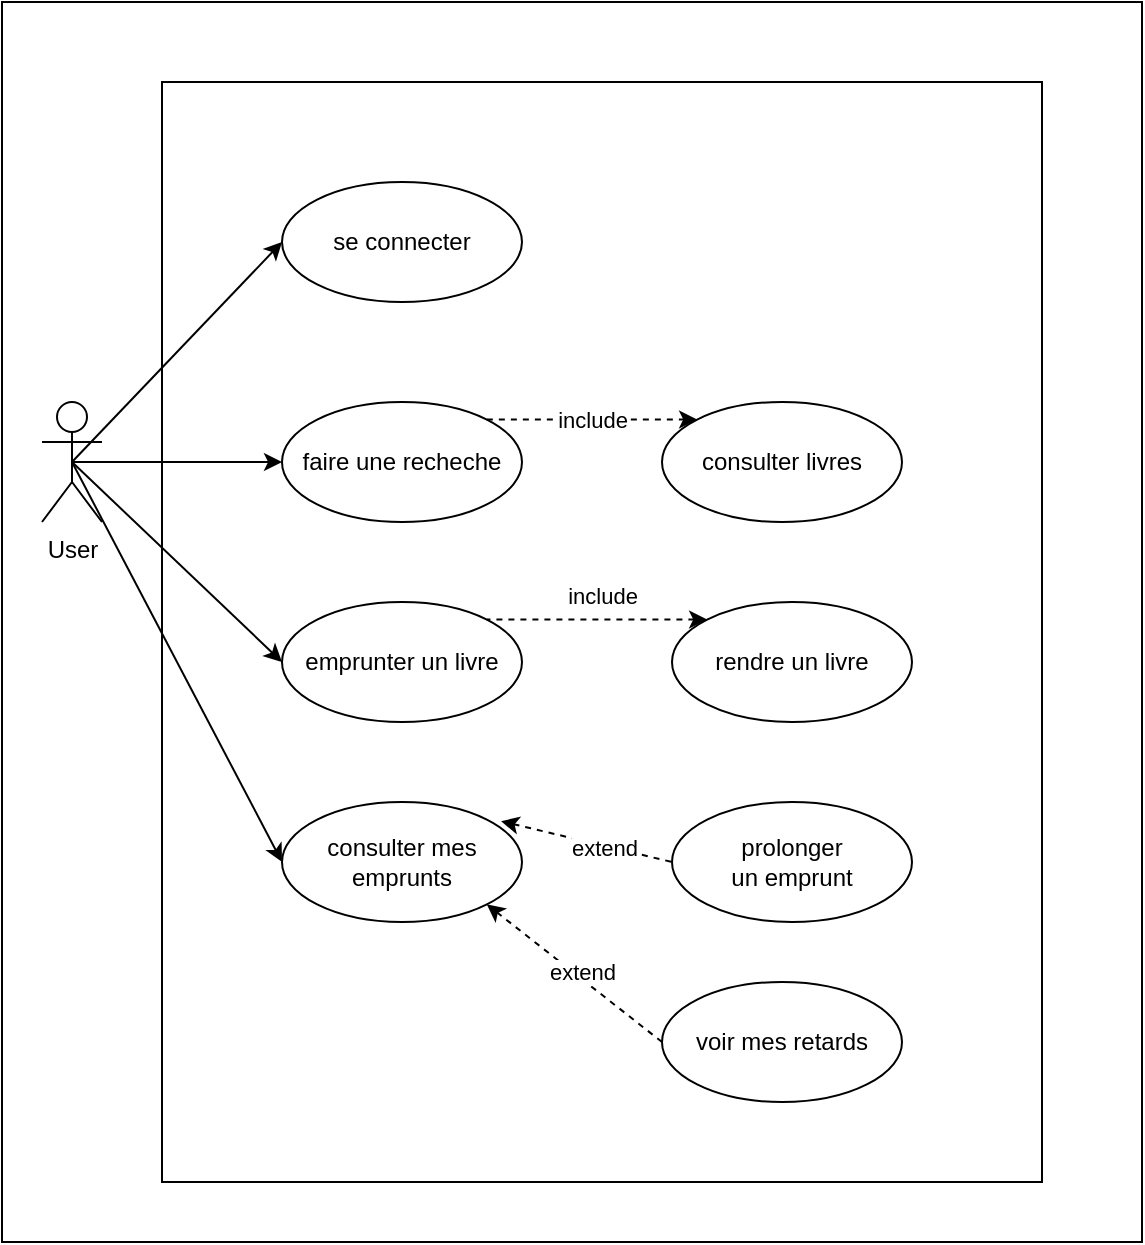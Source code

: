 <mxfile pages="3">
    <diagram id="Wl4qulSHE2KzQboeC3-v" name="use_cases_user">
        <mxGraphModel dx="1482" dy="907" grid="1" gridSize="10" guides="1" tooltips="1" connect="1" arrows="1" fold="1" page="1" pageScale="1" pageWidth="850" pageHeight="1100" math="0" shadow="0">
            <root>
                <mxCell id="0"/>
                <mxCell id="1" parent="0"/>
                <mxCell id="4J8BJNrxtRhoFNBsM2rI-1" value="" style="rounded=0;whiteSpace=wrap;html=1;" parent="1" vertex="1">
                    <mxGeometry x="30" y="20" width="570" height="620" as="geometry"/>
                </mxCell>
                <mxCell id="LdzVatGwYnMP8f3G-WIb-1" value="" style="rounded=0;whiteSpace=wrap;html=1;" parent="1" vertex="1">
                    <mxGeometry x="110" y="60" width="440" height="550" as="geometry"/>
                </mxCell>
                <mxCell id="8nafHXj3Q9hOZ4fB2ylQ-1" value="User" style="shape=umlActor;verticalLabelPosition=bottom;verticalAlign=top;html=1;outlineConnect=0;" parent="1" vertex="1">
                    <mxGeometry x="50" y="220" width="30" height="60" as="geometry"/>
                </mxCell>
                <mxCell id="8nafHXj3Q9hOZ4fB2ylQ-3" value="se connecter" style="ellipse;whiteSpace=wrap;html=1;" parent="1" vertex="1">
                    <mxGeometry x="170" y="110" width="120" height="60" as="geometry"/>
                </mxCell>
                <mxCell id="8nafHXj3Q9hOZ4fB2ylQ-4" value="faire une recheche" style="ellipse;whiteSpace=wrap;html=1;" parent="1" vertex="1">
                    <mxGeometry x="170" y="220" width="120" height="60" as="geometry"/>
                </mxCell>
                <mxCell id="8nafHXj3Q9hOZ4fB2ylQ-5" value="rendre un livre" style="ellipse;whiteSpace=wrap;html=1;" parent="1" vertex="1">
                    <mxGeometry x="365" y="320" width="120" height="60" as="geometry"/>
                </mxCell>
                <mxCell id="8nafHXj3Q9hOZ4fB2ylQ-6" value="emprunter un livre" style="ellipse;whiteSpace=wrap;html=1;" parent="1" vertex="1">
                    <mxGeometry x="170" y="320" width="120" height="60" as="geometry"/>
                </mxCell>
                <mxCell id="8nafHXj3Q9hOZ4fB2ylQ-7" value="voir mes retards" style="ellipse;whiteSpace=wrap;html=1;" parent="1" vertex="1">
                    <mxGeometry x="360" y="510" width="120" height="60" as="geometry"/>
                </mxCell>
                <mxCell id="8nafHXj3Q9hOZ4fB2ylQ-8" value="consulter mes emprunts" style="ellipse;whiteSpace=wrap;html=1;" parent="1" vertex="1">
                    <mxGeometry x="170" y="420" width="120" height="60" as="geometry"/>
                </mxCell>
                <mxCell id="8nafHXj3Q9hOZ4fB2ylQ-10" value="prolonger &lt;br&gt;un emprunt" style="ellipse;whiteSpace=wrap;html=1;" parent="1" vertex="1">
                    <mxGeometry x="365" y="420" width="120" height="60" as="geometry"/>
                </mxCell>
                <mxCell id="8nafHXj3Q9hOZ4fB2ylQ-11" value="" style="endArrow=classic;html=1;entryX=0;entryY=0.5;entryDx=0;entryDy=0;exitX=0.5;exitY=0.5;exitDx=0;exitDy=0;exitPerimeter=0;" parent="1" source="8nafHXj3Q9hOZ4fB2ylQ-1" target="8nafHXj3Q9hOZ4fB2ylQ-4" edge="1">
                    <mxGeometry width="50" height="50" relative="1" as="geometry">
                        <mxPoint x="80" y="340" as="sourcePoint"/>
                        <mxPoint x="130" y="290" as="targetPoint"/>
                    </mxGeometry>
                </mxCell>
                <mxCell id="8nafHXj3Q9hOZ4fB2ylQ-12" value="" style="endArrow=classic;html=1;exitX=0.5;exitY=0.5;exitDx=0;exitDy=0;exitPerimeter=0;entryX=0;entryY=0.5;entryDx=0;entryDy=0;" parent="1" source="8nafHXj3Q9hOZ4fB2ylQ-1" target="8nafHXj3Q9hOZ4fB2ylQ-3" edge="1">
                    <mxGeometry width="50" height="50" relative="1" as="geometry">
                        <mxPoint x="400" y="300" as="sourcePoint"/>
                        <mxPoint x="450" y="250" as="targetPoint"/>
                    </mxGeometry>
                </mxCell>
                <mxCell id="8nafHXj3Q9hOZ4fB2ylQ-13" value="" style="endArrow=classic;html=1;exitX=0.5;exitY=0.5;exitDx=0;exitDy=0;exitPerimeter=0;entryX=0;entryY=0.5;entryDx=0;entryDy=0;" parent="1" source="8nafHXj3Q9hOZ4fB2ylQ-1" target="8nafHXj3Q9hOZ4fB2ylQ-6" edge="1">
                    <mxGeometry width="50" height="50" relative="1" as="geometry">
                        <mxPoint x="400" y="300" as="sourcePoint"/>
                        <mxPoint x="450" y="250" as="targetPoint"/>
                    </mxGeometry>
                </mxCell>
                <mxCell id="8nafHXj3Q9hOZ4fB2ylQ-14" value="consulter livres" style="ellipse;whiteSpace=wrap;html=1;" parent="1" vertex="1">
                    <mxGeometry x="360" y="220" width="120" height="60" as="geometry"/>
                </mxCell>
                <mxCell id="8nafHXj3Q9hOZ4fB2ylQ-15" value="include" style="endArrow=classic;html=1;dashed=1;exitX=1;exitY=0;exitDx=0;exitDy=0;entryX=0;entryY=0;entryDx=0;entryDy=0;" parent="1" source="8nafHXj3Q9hOZ4fB2ylQ-4" target="8nafHXj3Q9hOZ4fB2ylQ-14" edge="1">
                    <mxGeometry x="0.011" width="50" height="50" relative="1" as="geometry">
                        <mxPoint x="400" y="300" as="sourcePoint"/>
                        <mxPoint x="330" y="170" as="targetPoint"/>
                        <mxPoint as="offset"/>
                    </mxGeometry>
                </mxCell>
                <mxCell id="8nafHXj3Q9hOZ4fB2ylQ-18" value="" style="endArrow=none;html=1;dashed=1;entryX=1;entryY=0;entryDx=0;entryDy=0;exitX=0;exitY=0;exitDx=0;exitDy=0;endFill=0;startArrow=classic;startFill=1;" parent="1" source="8nafHXj3Q9hOZ4fB2ylQ-5" target="8nafHXj3Q9hOZ4fB2ylQ-6" edge="1">
                    <mxGeometry width="50" height="50" relative="1" as="geometry">
                        <mxPoint x="400" y="300" as="sourcePoint"/>
                        <mxPoint x="290" y="290" as="targetPoint"/>
                    </mxGeometry>
                </mxCell>
                <mxCell id="8nafHXj3Q9hOZ4fB2ylQ-19" value="include" style="edgeLabel;html=1;align=center;verticalAlign=middle;resizable=0;points=[];" parent="8nafHXj3Q9hOZ4fB2ylQ-18" vertex="1" connectable="0">
                    <mxGeometry x="-0.456" y="-1" relative="1" as="geometry">
                        <mxPoint x="-23" y="-11" as="offset"/>
                    </mxGeometry>
                </mxCell>
                <mxCell id="8nafHXj3Q9hOZ4fB2ylQ-20" value="" style="endArrow=none;html=1;dashed=1;exitX=1;exitY=1;exitDx=0;exitDy=0;entryX=0;entryY=0.5;entryDx=0;entryDy=0;startArrow=classic;startFill=1;endFill=0;" parent="1" source="8nafHXj3Q9hOZ4fB2ylQ-8" target="8nafHXj3Q9hOZ4fB2ylQ-7" edge="1">
                    <mxGeometry width="50" height="50" relative="1" as="geometry">
                        <mxPoint x="400" y="300" as="sourcePoint"/>
                        <mxPoint x="500" y="420" as="targetPoint"/>
                    </mxGeometry>
                </mxCell>
                <mxCell id="8nafHXj3Q9hOZ4fB2ylQ-21" value="extend" style="edgeLabel;html=1;align=center;verticalAlign=middle;resizable=0;points=[];" parent="8nafHXj3Q9hOZ4fB2ylQ-20" vertex="1" connectable="0">
                    <mxGeometry x="0.286" y="-2" relative="1" as="geometry">
                        <mxPoint x="-8" y="-12" as="offset"/>
                    </mxGeometry>
                </mxCell>
                <mxCell id="8nafHXj3Q9hOZ4fB2ylQ-22" value="" style="endArrow=none;html=1;dashed=1;entryX=0;entryY=0.5;entryDx=0;entryDy=0;exitX=0.913;exitY=0.16;exitDx=0;exitDy=0;exitPerimeter=0;startArrow=classic;startFill=1;endFill=0;" parent="1" source="8nafHXj3Q9hOZ4fB2ylQ-8" target="8nafHXj3Q9hOZ4fB2ylQ-10" edge="1">
                    <mxGeometry width="50" height="50" relative="1" as="geometry">
                        <mxPoint x="400" y="300" as="sourcePoint"/>
                        <mxPoint x="450" y="250" as="targetPoint"/>
                    </mxGeometry>
                </mxCell>
                <mxCell id="8nafHXj3Q9hOZ4fB2ylQ-23" value="extend" style="edgeLabel;html=1;align=center;verticalAlign=middle;resizable=0;points=[];" parent="8nafHXj3Q9hOZ4fB2ylQ-22" vertex="1" connectable="0">
                    <mxGeometry x="0.211" y="-1" relative="1" as="geometry">
                        <mxPoint as="offset"/>
                    </mxGeometry>
                </mxCell>
                <mxCell id="8nafHXj3Q9hOZ4fB2ylQ-24" value="" style="endArrow=classic;html=1;exitX=0.5;exitY=0.5;exitDx=0;exitDy=0;exitPerimeter=0;entryX=0;entryY=0.5;entryDx=0;entryDy=0;" parent="1" source="8nafHXj3Q9hOZ4fB2ylQ-1" target="8nafHXj3Q9hOZ4fB2ylQ-8" edge="1">
                    <mxGeometry width="50" height="50" relative="1" as="geometry">
                        <mxPoint x="400" y="420" as="sourcePoint"/>
                        <mxPoint x="450" y="370" as="targetPoint"/>
                    </mxGeometry>
                </mxCell>
            </root>
        </mxGraphModel>
    </diagram>
</mxfile>